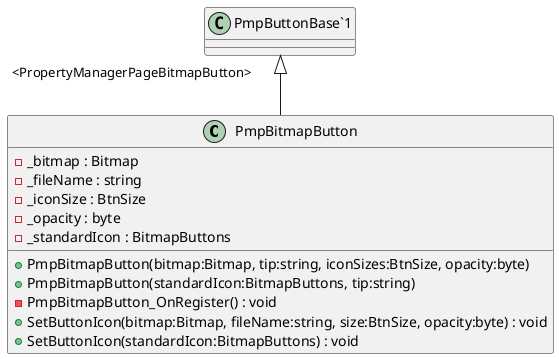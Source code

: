 @startuml
class PmpBitmapButton {
    - _bitmap : Bitmap
    - _fileName : string
    - _iconSize : BtnSize
    - _opacity : byte
    - _standardIcon : BitmapButtons
    + PmpBitmapButton(bitmap:Bitmap, tip:string, iconSizes:BtnSize, opacity:byte)
    + PmpBitmapButton(standardIcon:BitmapButtons, tip:string)
    - PmpBitmapButton_OnRegister() : void
    + SetButtonIcon(bitmap:Bitmap, fileName:string, size:BtnSize, opacity:byte) : void
    + SetButtonIcon(standardIcon:BitmapButtons) : void
}
"PmpButtonBase`1" "<PropertyManagerPageBitmapButton>" <|-- PmpBitmapButton
@enduml
